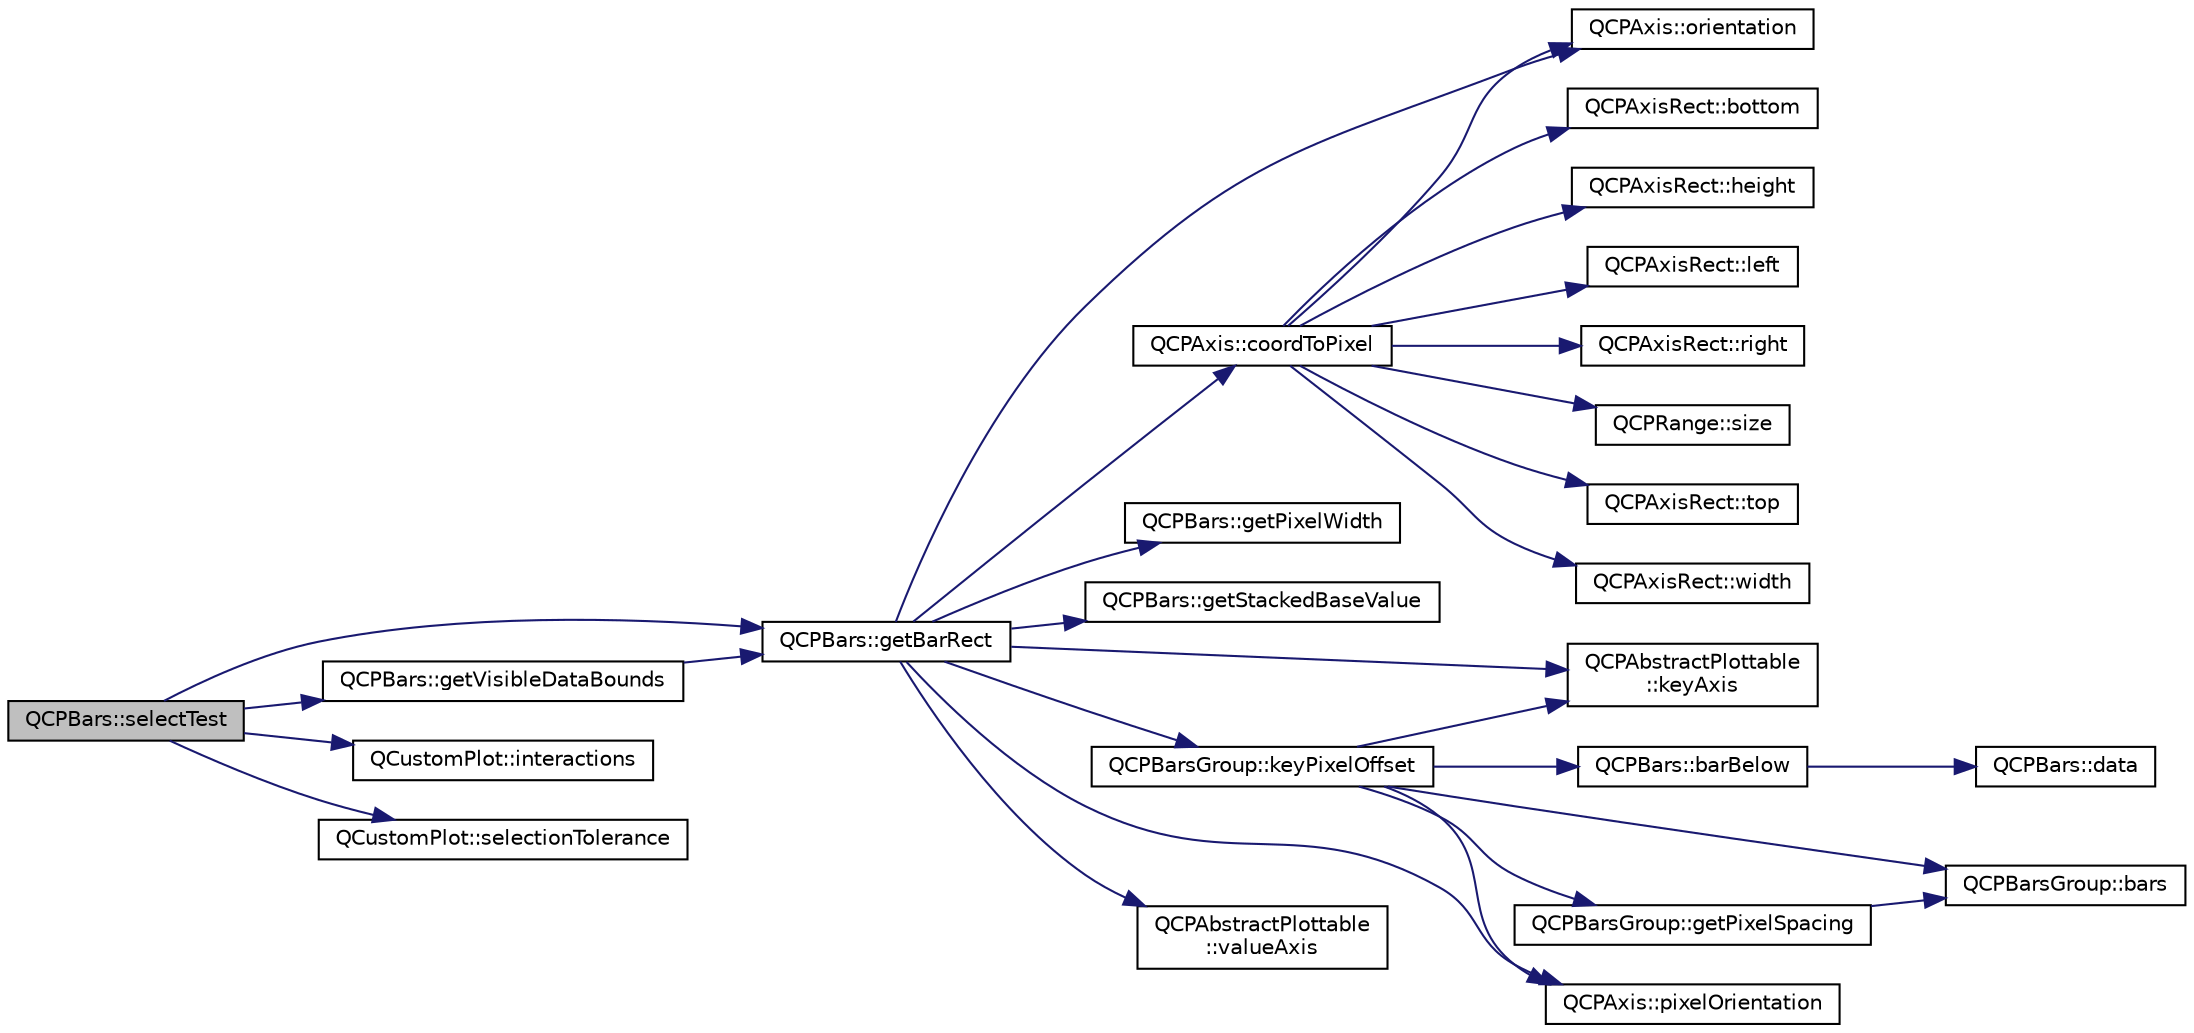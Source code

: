 digraph "QCPBars::selectTest"
{
 // LATEX_PDF_SIZE
  edge [fontname="Helvetica",fontsize="10",labelfontname="Helvetica",labelfontsize="10"];
  node [fontname="Helvetica",fontsize="10",shape=record];
  rankdir="LR";
  Node1 [label="QCPBars::selectTest",height=0.2,width=0.4,color="black", fillcolor="grey75", style="filled", fontcolor="black",tooltip=" "];
  Node1 -> Node2 [color="midnightblue",fontsize="10",style="solid",fontname="Helvetica"];
  Node2 [label="QCPBars::getBarRect",height=0.2,width=0.4,color="black", fillcolor="white", style="filled",URL="$classQCPBars.html#a01b87e38e5d5089d214646d2af7896ea",tooltip=" "];
  Node2 -> Node3 [color="midnightblue",fontsize="10",style="solid",fontname="Helvetica"];
  Node3 [label="QCPAxis::coordToPixel",height=0.2,width=0.4,color="black", fillcolor="white", style="filled",URL="$classQCPAxis.html#af15d1b3a7f7e9b53d759d3ccff1fe4b4",tooltip=" "];
  Node3 -> Node4 [color="midnightblue",fontsize="10",style="solid",fontname="Helvetica"];
  Node4 [label="QCPAxisRect::bottom",height=0.2,width=0.4,color="black", fillcolor="white", style="filled",URL="$classQCPAxisRect.html#acefdf1abaa8a8ab681e906cc2be9581e",tooltip=" "];
  Node3 -> Node5 [color="midnightblue",fontsize="10",style="solid",fontname="Helvetica"];
  Node5 [label="QCPAxisRect::height",height=0.2,width=0.4,color="black", fillcolor="white", style="filled",URL="$classQCPAxisRect.html#acc4377809e79d9a089ab790f39429b0d",tooltip=" "];
  Node3 -> Node6 [color="midnightblue",fontsize="10",style="solid",fontname="Helvetica"];
  Node6 [label="QCPAxisRect::left",height=0.2,width=0.4,color="black", fillcolor="white", style="filled",URL="$classQCPAxisRect.html#afb4a3de02046b20b9310bdb8fca781c3",tooltip=" "];
  Node3 -> Node7 [color="midnightblue",fontsize="10",style="solid",fontname="Helvetica"];
  Node7 [label="QCPAxis::orientation",height=0.2,width=0.4,color="black", fillcolor="white", style="filled",URL="$classQCPAxis.html#ab988ef4538e2655bb77bd138189cd42e",tooltip=" "];
  Node3 -> Node8 [color="midnightblue",fontsize="10",style="solid",fontname="Helvetica"];
  Node8 [label="QCPAxisRect::right",height=0.2,width=0.4,color="black", fillcolor="white", style="filled",URL="$classQCPAxisRect.html#a3f819d4a1b2193723d1fdafc573eea10",tooltip=" "];
  Node3 -> Node9 [color="midnightblue",fontsize="10",style="solid",fontname="Helvetica"];
  Node9 [label="QCPRange::size",height=0.2,width=0.4,color="black", fillcolor="white", style="filled",URL="$classQCPRange.html#a62326e7cc4316b96df6a60813230e63f",tooltip=" "];
  Node3 -> Node10 [color="midnightblue",fontsize="10",style="solid",fontname="Helvetica"];
  Node10 [label="QCPAxisRect::top",height=0.2,width=0.4,color="black", fillcolor="white", style="filled",URL="$classQCPAxisRect.html#a45dbad181cbb9f09d068dbb76c817c95",tooltip=" "];
  Node3 -> Node11 [color="midnightblue",fontsize="10",style="solid",fontname="Helvetica"];
  Node11 [label="QCPAxisRect::width",height=0.2,width=0.4,color="black", fillcolor="white", style="filled",URL="$classQCPAxisRect.html#a204645398a4f9d0b0189385c7c2cfb91",tooltip=" "];
  Node2 -> Node12 [color="midnightblue",fontsize="10",style="solid",fontname="Helvetica"];
  Node12 [label="QCPBars::getPixelWidth",height=0.2,width=0.4,color="black", fillcolor="white", style="filled",URL="$classQCPBars.html#ad87586cc5e9806740bc0e867667da409",tooltip=" "];
  Node2 -> Node13 [color="midnightblue",fontsize="10",style="solid",fontname="Helvetica"];
  Node13 [label="QCPBars::getStackedBaseValue",height=0.2,width=0.4,color="black", fillcolor="white", style="filled",URL="$classQCPBars.html#a0ffd6e043876e13e89eaa54e9f8a04b9",tooltip=" "];
  Node2 -> Node14 [color="midnightblue",fontsize="10",style="solid",fontname="Helvetica"];
  Node14 [label="QCPAbstractPlottable\l::keyAxis",height=0.2,width=0.4,color="black", fillcolor="white", style="filled",URL="$classQCPAbstractPlottable.html#a2cdd6f0dd5e9a979037f86b4000d9cfe",tooltip=" "];
  Node2 -> Node15 [color="midnightblue",fontsize="10",style="solid",fontname="Helvetica"];
  Node15 [label="QCPBarsGroup::keyPixelOffset",height=0.2,width=0.4,color="black", fillcolor="white", style="filled",URL="$classQCPBarsGroup.html#a8e2ca6002e7bab49670144d048a2bcc9",tooltip=" "];
  Node15 -> Node16 [color="midnightblue",fontsize="10",style="solid",fontname="Helvetica"];
  Node16 [label="QCPBars::barBelow",height=0.2,width=0.4,color="black", fillcolor="white", style="filled",URL="$classQCPBars.html#a1b58664864b141f45e02044a855b3213",tooltip=" "];
  Node16 -> Node17 [color="midnightblue",fontsize="10",style="solid",fontname="Helvetica"];
  Node17 [label="QCPBars::data",height=0.2,width=0.4,color="black", fillcolor="white", style="filled",URL="$classQCPBars.html#a7e373a534d82e18ed27b3fafd1f08fae",tooltip=" "];
  Node15 -> Node18 [color="midnightblue",fontsize="10",style="solid",fontname="Helvetica"];
  Node18 [label="QCPBarsGroup::bars",height=0.2,width=0.4,color="black", fillcolor="white", style="filled",URL="$classQCPBarsGroup.html#a6e4f4e86abbec6a9342f204ef82abef8",tooltip=" "];
  Node15 -> Node19 [color="midnightblue",fontsize="10",style="solid",fontname="Helvetica"];
  Node19 [label="QCPBarsGroup::getPixelSpacing",height=0.2,width=0.4,color="black", fillcolor="white", style="filled",URL="$classQCPBarsGroup.html#a0beccd41bc3841a4c5b284823bc7d2de",tooltip=" "];
  Node19 -> Node18 [color="midnightblue",fontsize="10",style="solid",fontname="Helvetica"];
  Node15 -> Node14 [color="midnightblue",fontsize="10",style="solid",fontname="Helvetica"];
  Node15 -> Node20 [color="midnightblue",fontsize="10",style="solid",fontname="Helvetica"];
  Node20 [label="QCPAxis::pixelOrientation",height=0.2,width=0.4,color="black", fillcolor="white", style="filled",URL="$classQCPAxis.html#a45c45bed7e5666683b8d56afa66fa51f",tooltip=" "];
  Node2 -> Node7 [color="midnightblue",fontsize="10",style="solid",fontname="Helvetica"];
  Node2 -> Node20 [color="midnightblue",fontsize="10",style="solid",fontname="Helvetica"];
  Node2 -> Node21 [color="midnightblue",fontsize="10",style="solid",fontname="Helvetica"];
  Node21 [label="QCPAbstractPlottable\l::valueAxis",height=0.2,width=0.4,color="black", fillcolor="white", style="filled",URL="$classQCPAbstractPlottable.html#af47809a644a68ffd955fb30b01fb4f2f",tooltip=" "];
  Node1 -> Node22 [color="midnightblue",fontsize="10",style="solid",fontname="Helvetica"];
  Node22 [label="QCPBars::getVisibleDataBounds",height=0.2,width=0.4,color="black", fillcolor="white", style="filled",URL="$classQCPBars.html#ac8b6b514a665a7bff4fb080413ba996a",tooltip=" "];
  Node22 -> Node2 [color="midnightblue",fontsize="10",style="solid",fontname="Helvetica"];
  Node1 -> Node23 [color="midnightblue",fontsize="10",style="solid",fontname="Helvetica"];
  Node23 [label="QCustomPlot::interactions",height=0.2,width=0.4,color="black", fillcolor="white", style="filled",URL="$classQCustomPlot.html#a2c78c5fd2943c148ab76652801d3f2dc",tooltip=" "];
  Node1 -> Node24 [color="midnightblue",fontsize="10",style="solid",fontname="Helvetica"];
  Node24 [label="QCustomPlot::selectionTolerance",height=0.2,width=0.4,color="black", fillcolor="white", style="filled",URL="$classQCustomPlot.html#a5441d11013afeaf4b8f2ea06e8624a25",tooltip=" "];
}
